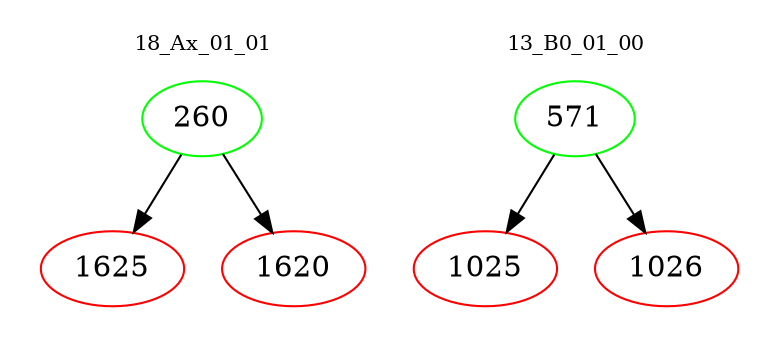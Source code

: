 digraph{
subgraph cluster_0 {
color = white
label = "18_Ax_01_01";
fontsize=10;
T0_260 [label="260", color="green"]
T0_260 -> T0_1625 [color="black"]
T0_1625 [label="1625", color="red"]
T0_260 -> T0_1620 [color="black"]
T0_1620 [label="1620", color="red"]
}
subgraph cluster_1 {
color = white
label = "13_B0_01_00";
fontsize=10;
T1_571 [label="571", color="green"]
T1_571 -> T1_1025 [color="black"]
T1_1025 [label="1025", color="red"]
T1_571 -> T1_1026 [color="black"]
T1_1026 [label="1026", color="red"]
}
}
